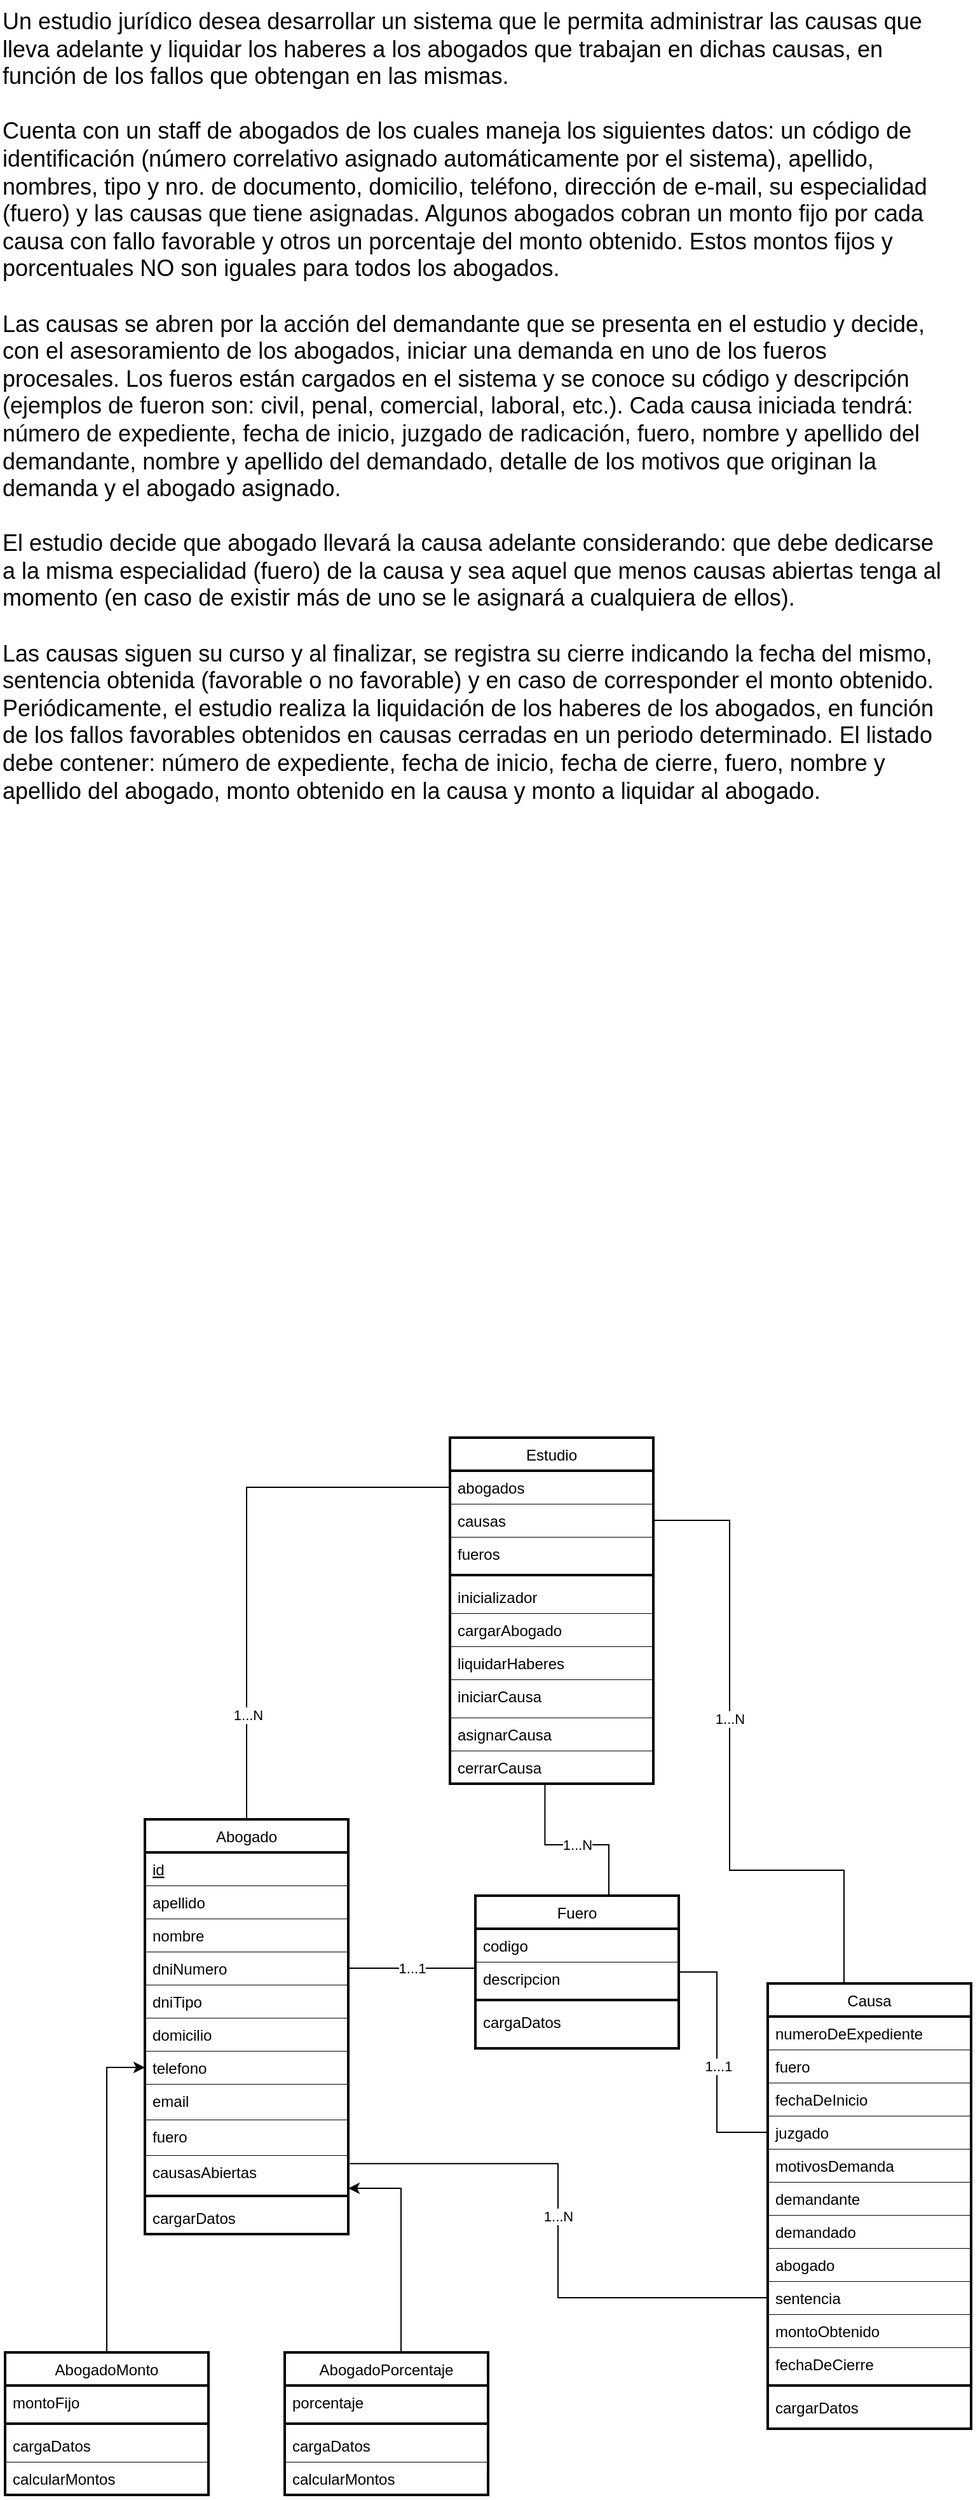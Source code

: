 <mxfile version="26.2.14">
  <diagram id="nPrbaPytp_9vwMqdARKt" name="Página-1">
    <mxGraphModel dx="1075" dy="1802" grid="1" gridSize="10" guides="1" tooltips="1" connect="1" arrows="1" fold="1" page="1" pageScale="1" pageWidth="827" pageHeight="1169" math="0" shadow="0">
      <root>
        <mxCell id="WIyWlLk6GJQsqaUBKTNV-0" />
        <mxCell id="WIyWlLk6GJQsqaUBKTNV-1" parent="WIyWlLk6GJQsqaUBKTNV-0" />
        <mxCell id="4O37cZlF4Homk0dJ1W0X-19" style="edgeStyle=orthogonalEdgeStyle;rounded=0;orthogonalLoop=1;jettySize=auto;html=1;endArrow=none;startFill=0;exitX=0;exitY=0.5;exitDx=0;exitDy=0;" parent="WIyWlLk6GJQsqaUBKTNV-1" source="zkfFHV4jXpPFQw0GAbJ--19" target="WocVs_nFNmPU2-qUiD_d-23" edge="1">
          <mxGeometry relative="1" as="geometry">
            <Array as="points">
              <mxPoint x="404" y="437" />
            </Array>
          </mxGeometry>
        </mxCell>
        <mxCell id="4O37cZlF4Homk0dJ1W0X-20" value="1...1" style="edgeLabel;html=1;align=center;verticalAlign=middle;resizable=0;points=[];" parent="4O37cZlF4Homk0dJ1W0X-19" vertex="1" connectable="0">
          <mxGeometry x="-0.055" y="3" relative="1" as="geometry">
            <mxPoint x="-7" y="-3" as="offset" />
          </mxGeometry>
        </mxCell>
        <mxCell id="4O37cZlF4Homk0dJ1W0X-24" style="edgeStyle=orthogonalEdgeStyle;rounded=0;orthogonalLoop=1;jettySize=auto;html=1;entryX=0;entryY=0.5;entryDx=0;entryDy=0;endArrow=none;startFill=0;" parent="WIyWlLk6GJQsqaUBKTNV-1" source="zkfFHV4jXpPFQw0GAbJ--17" target="WocVs_nFNmPU2-qUiD_d-14" edge="1">
          <mxGeometry relative="1" as="geometry">
            <Array as="points">
              <mxPoint x="594" y="440" />
              <mxPoint x="594" y="566" />
            </Array>
          </mxGeometry>
        </mxCell>
        <mxCell id="4O37cZlF4Homk0dJ1W0X-25" value="1...1" style="edgeLabel;html=1;align=center;verticalAlign=middle;resizable=0;points=[];" parent="4O37cZlF4Homk0dJ1W0X-24" vertex="1" connectable="0">
          <mxGeometry x="0.063" y="1" relative="1" as="geometry">
            <mxPoint as="offset" />
          </mxGeometry>
        </mxCell>
        <mxCell id="zkfFHV4jXpPFQw0GAbJ--17" value="Fuero" style="swimlane;fontStyle=0;align=center;verticalAlign=top;childLayout=stackLayout;horizontal=1;startSize=26;horizontalStack=0;resizeParent=1;resizeLast=0;collapsible=1;marginBottom=0;rounded=0;shadow=0;strokeWidth=2;fillColor=#FFFFFF;perimeterSpacing=0;swimlaneLine=1;swimlaneFillColor=#FFFFFF;" parent="WIyWlLk6GJQsqaUBKTNV-1" vertex="1">
          <mxGeometry x="404" y="380" width="160" height="120" as="geometry">
            <mxRectangle x="550" y="140" width="160" height="26" as="alternateBounds" />
          </mxGeometry>
        </mxCell>
        <mxCell id="zkfFHV4jXpPFQw0GAbJ--18" value="codigo" style="text;align=left;verticalAlign=top;spacingLeft=4;spacingRight=4;overflow=hidden;rotatable=0;points=[[0,0.5],[1,0.5]];portConstraint=eastwest;fillColor=none;strokeWidth=0.5;strokeColor=default;" parent="zkfFHV4jXpPFQw0GAbJ--17" vertex="1">
          <mxGeometry y="26" width="160" height="26" as="geometry" />
        </mxCell>
        <mxCell id="zkfFHV4jXpPFQw0GAbJ--19" value="descripcion" style="text;align=left;verticalAlign=top;spacingLeft=4;spacingRight=4;overflow=hidden;rotatable=0;points=[[0,0.5],[1,0.5]];portConstraint=eastwest;rounded=0;shadow=0;html=0;fillColor=none;" parent="zkfFHV4jXpPFQw0GAbJ--17" vertex="1">
          <mxGeometry y="52" width="160" height="26" as="geometry" />
        </mxCell>
        <mxCell id="zkfFHV4jXpPFQw0GAbJ--23" value="" style="line;html=1;strokeWidth=2;align=left;verticalAlign=middle;spacingTop=-1;spacingLeft=3;spacingRight=3;rotatable=0;labelPosition=right;points=[];portConstraint=eastwest;" parent="zkfFHV4jXpPFQw0GAbJ--17" vertex="1">
          <mxGeometry y="78" width="160" height="8" as="geometry" />
        </mxCell>
        <mxCell id="zkfFHV4jXpPFQw0GAbJ--24" value="cargaDatos" style="text;align=left;verticalAlign=top;spacingLeft=4;spacingRight=4;overflow=hidden;rotatable=0;points=[[0,0.5],[1,0.5]];portConstraint=eastwest;fillColor=none;" parent="zkfFHV4jXpPFQw0GAbJ--17" vertex="1">
          <mxGeometry y="86" width="160" height="26" as="geometry" />
        </mxCell>
        <mxCell id="WocVs_nFNmPU2-qUiD_d-0" value="&lt;font style=&quot;font-size: 18px;&quot;&gt;Un estudio jurídico desea desarrollar un sistema que le permita administrar las causas que&lt;br&gt;lleva adelante y liquidar los haberes a los abogados que trabajan en dichas causas, en&lt;br&gt;función de los fallos que obtengan en las mismas.&lt;/font&gt;&lt;div&gt;&lt;font style=&quot;font-size: 18px;&quot;&gt;&lt;br&gt;Cuenta con un staff de abogados de los cuales maneja los siguientes datos: un código de&lt;br&gt;identificación (número correlativo asignado automáticamente por el sistema), apellido,&lt;br&gt;nombres, tipo y nro. de documento, domicilio, teléfono, dirección de e-mail, su especialidad&lt;br&gt;(fuero) y las causas que tiene asignadas. Algunos abogados cobran un monto fijo por cada&lt;br&gt;causa con fallo favorable y otros un porcentaje del monto obtenido. Estos montos fijos y&lt;br&gt;porcentuales NO son iguales para todos los abogados.&lt;br&gt;&lt;br&gt;&lt;/font&gt;&lt;/div&gt;&lt;div&gt;&lt;font style=&quot;font-size: 18px;&quot;&gt;Las causas se abren por la acción del demandante que se presenta en el estudio y decide,&lt;br&gt;con el asesoramiento de los abogados, iniciar una demanda en uno de los fueros&lt;br&gt;procesales. Los fueros están cargados en el sistema y se conoce su código y descripción&lt;br&gt;(ejemplos de fueron son: civil, penal, comercial, laboral, etc.). Cada causa iniciada tendrá:&lt;br&gt;número de expediente, fecha de inicio, juzgado de radicación, fuero, nombre y apellido del&lt;br&gt;demandante, nombre y apellido del demandado, detalle de los motivos que originan la&lt;br&gt;demanda y el abogado asignado.&lt;br&gt;&lt;br&gt;&lt;/font&gt;&lt;/div&gt;&lt;div&gt;&lt;font style=&quot;font-size: 18px;&quot;&gt;El estudio decide que abogado llevará la causa adelante considerando: que debe dedicarse&lt;br&gt;a la misma especialidad (fuero) de la causa y sea aquel que menos causas abiertas tenga al&lt;br&gt;momento (en caso de existir más de uno se le asignará a cualquiera de ellos).&lt;br&gt;&lt;br&gt;&lt;/font&gt;&lt;/div&gt;&lt;div&gt;&lt;font style=&quot;font-size: 18px;&quot;&gt;Las causas siguen su curso y al finalizar, se registra su cierre indicando la fecha del mismo,&lt;br&gt;sentencia obtenida (favorable o no favorable) y en caso de corresponder el monto obtenido.&lt;br&gt;Periódicamente, el estudio realiza la liquidación de los haberes de los abogados, en función&lt;br&gt;de los fallos favorables obtenidos en causas cerradas en un periodo determinado. El listado&lt;br&gt;debe contener: número de expediente, fecha de inicio, fecha de cierre, fuero, nombre y&lt;br&gt;apellido del abogado, monto obtenido en la causa y monto a liquidar al abogado.&lt;/font&gt;&lt;/div&gt;" style="text;whiteSpace=wrap;html=1;" parent="WIyWlLk6GJQsqaUBKTNV-1" vertex="1">
          <mxGeometry x="30" y="-1110" width="770" height="1060" as="geometry" />
        </mxCell>
        <mxCell id="WocVs_nFNmPU2-qUiD_d-1" value="Estudio" style="swimlane;fontStyle=0;align=center;verticalAlign=top;childLayout=stackLayout;horizontal=1;startSize=26;horizontalStack=0;resizeParent=1;resizeLast=0;collapsible=1;marginBottom=0;rounded=0;shadow=0;strokeWidth=2;swimlaneFillColor=#FFFFFF;" parent="WIyWlLk6GJQsqaUBKTNV-1" vertex="1">
          <mxGeometry x="384" y="20" width="160" height="272" as="geometry">
            <mxRectangle x="550" y="140" width="160" height="26" as="alternateBounds" />
          </mxGeometry>
        </mxCell>
        <mxCell id="WocVs_nFNmPU2-qUiD_d-2" value="abogados" style="text;align=left;verticalAlign=top;spacingLeft=4;spacingRight=4;overflow=hidden;rotatable=0;points=[[0,0.5],[1,0.5]];portConstraint=eastwest;fillColor=none;strokeWidth=0.5;strokeColor=default;" parent="WocVs_nFNmPU2-qUiD_d-1" vertex="1">
          <mxGeometry y="26" width="160" height="26" as="geometry" />
        </mxCell>
        <mxCell id="WocVs_nFNmPU2-qUiD_d-3" value="causas" style="text;align=left;verticalAlign=top;spacingLeft=4;spacingRight=4;overflow=hidden;rotatable=0;points=[[0,0.5],[1,0.5]];portConstraint=eastwest;rounded=0;shadow=0;html=0;fillColor=none;strokeWidth=0.5;strokeColor=default;" parent="WocVs_nFNmPU2-qUiD_d-1" vertex="1">
          <mxGeometry y="52" width="160" height="26" as="geometry" />
        </mxCell>
        <mxCell id="wk-J22gKXtRtqj58cMsg-0" value="fueros" style="text;align=left;verticalAlign=top;spacingLeft=4;spacingRight=4;overflow=hidden;rotatable=0;points=[[0,0.5],[1,0.5]];portConstraint=eastwest;rounded=0;shadow=0;html=0;fillColor=none;strokeWidth=1;" vertex="1" parent="WocVs_nFNmPU2-qUiD_d-1">
          <mxGeometry y="78" width="160" height="26" as="geometry" />
        </mxCell>
        <mxCell id="WocVs_nFNmPU2-qUiD_d-7" value="" style="line;html=1;strokeWidth=2;align=left;verticalAlign=middle;spacingTop=-1;spacingLeft=3;spacingRight=3;rotatable=0;labelPosition=right;points=[];portConstraint=eastwest;" parent="WocVs_nFNmPU2-qUiD_d-1" vertex="1">
          <mxGeometry y="104" width="160" height="8" as="geometry" />
        </mxCell>
        <mxCell id="WocVs_nFNmPU2-qUiD_d-8" value="inicializador" style="text;align=left;verticalAlign=top;spacingLeft=4;spacingRight=4;overflow=hidden;rotatable=0;points=[[0,0.5],[1,0.5]];portConstraint=eastwest;fillColor=none;strokeColor=none;strokeWidth=0.5;" parent="WocVs_nFNmPU2-qUiD_d-1" vertex="1">
          <mxGeometry y="112" width="160" height="26" as="geometry" />
        </mxCell>
        <mxCell id="wk-J22gKXtRtqj58cMsg-1" value="cargarAbogado" style="text;align=left;verticalAlign=top;spacingLeft=4;spacingRight=4;overflow=hidden;rotatable=0;points=[[0,0.5],[1,0.5]];portConstraint=eastwest;fillColor=none;strokeColor=default;strokeWidth=0.5;" vertex="1" parent="WocVs_nFNmPU2-qUiD_d-1">
          <mxGeometry y="138" width="160" height="26" as="geometry" />
        </mxCell>
        <mxCell id="4O37cZlF4Homk0dJ1W0X-21" value="liquidarHaberes" style="text;align=left;verticalAlign=top;spacingLeft=4;spacingRight=4;overflow=hidden;rotatable=0;points=[[0,0.5],[1,0.5]];portConstraint=eastwest;fillColor=none;strokeColor=default;strokeWidth=0.5;" parent="WocVs_nFNmPU2-qUiD_d-1" vertex="1">
          <mxGeometry y="164" width="160" height="26" as="geometry" />
        </mxCell>
        <mxCell id="4O37cZlF4Homk0dJ1W0X-27" value="iniciarCausa" style="text;align=left;verticalAlign=top;spacingLeft=4;spacingRight=4;overflow=hidden;rotatable=0;points=[[0,0.5],[1,0.5]];portConstraint=eastwest;fillColor=none;strokeColor=default;strokeWidth=0.5;" parent="WocVs_nFNmPU2-qUiD_d-1" vertex="1">
          <mxGeometry y="190" width="160" height="30" as="geometry" />
        </mxCell>
        <mxCell id="4O37cZlF4Homk0dJ1W0X-23" value="asignarCausa" style="text;align=left;verticalAlign=top;spacingLeft=4;spacingRight=4;overflow=hidden;rotatable=0;points=[[0,0.5],[1,0.5]];portConstraint=eastwest;fillColor=none;strokeColor=default;strokeWidth=0.5;" parent="WocVs_nFNmPU2-qUiD_d-1" vertex="1">
          <mxGeometry y="220" width="160" height="26" as="geometry" />
        </mxCell>
        <mxCell id="4O37cZlF4Homk0dJ1W0X-26" value="cerrarCausa" style="text;align=left;verticalAlign=top;spacingLeft=4;spacingRight=4;overflow=hidden;rotatable=0;points=[[0,0.5],[1,0.5]];portConstraint=eastwest;fillColor=none;" parent="WocVs_nFNmPU2-qUiD_d-1" vertex="1">
          <mxGeometry y="246" width="160" height="26" as="geometry" />
        </mxCell>
        <mxCell id="WocVs_nFNmPU2-qUiD_d-58" style="edgeStyle=orthogonalEdgeStyle;rounded=0;orthogonalLoop=1;jettySize=auto;html=1;entryX=0;entryY=0.5;entryDx=0;entryDy=0;endArrow=none;startFill=0;" parent="WIyWlLk6GJQsqaUBKTNV-1" source="WocVs_nFNmPU2-qUiD_d-19" target="WocVs_nFNmPU2-qUiD_d-2" edge="1">
          <mxGeometry relative="1" as="geometry" />
        </mxCell>
        <mxCell id="WocVs_nFNmPU2-qUiD_d-68" value="1...N" style="edgeLabel;html=1;align=center;verticalAlign=middle;resizable=0;points=[];shadow=0;strokeColor=#000000;" parent="WocVs_nFNmPU2-qUiD_d-58" vertex="1" connectable="0">
          <mxGeometry x="-0.613" y="-1" relative="1" as="geometry">
            <mxPoint y="-1" as="offset" />
          </mxGeometry>
        </mxCell>
        <mxCell id="WocVs_nFNmPU2-qUiD_d-19" value="Abogado" style="swimlane;fontStyle=0;align=center;verticalAlign=top;childLayout=stackLayout;horizontal=1;startSize=26;horizontalStack=0;resizeParent=1;resizeLast=0;collapsible=1;marginBottom=0;rounded=0;shadow=0;strokeWidth=2;fillColor=#FFFFFF;swimlaneFillColor=#FFFFFF;" parent="WIyWlLk6GJQsqaUBKTNV-1" vertex="1">
          <mxGeometry x="144" y="320" width="160" height="326" as="geometry">
            <mxRectangle x="550" y="140" width="160" height="26" as="alternateBounds" />
          </mxGeometry>
        </mxCell>
        <mxCell id="WocVs_nFNmPU2-qUiD_d-20" value="id" style="text;align=left;verticalAlign=top;spacingLeft=4;spacingRight=4;overflow=hidden;rotatable=0;points=[[0,0.5],[1,0.5]];portConstraint=eastwest;fillColor=none;strokeColor=default;strokeWidth=0.5;fontStyle=4" parent="WocVs_nFNmPU2-qUiD_d-19" vertex="1">
          <mxGeometry y="26" width="160" height="26" as="geometry" />
        </mxCell>
        <mxCell id="WocVs_nFNmPU2-qUiD_d-21" value="apellido" style="text;align=left;verticalAlign=top;spacingLeft=4;spacingRight=4;overflow=hidden;rotatable=0;points=[[0,0.5],[1,0.5]];portConstraint=eastwest;rounded=0;shadow=0;html=0;fillColor=none;strokeColor=default;strokeWidth=0.5;" parent="WocVs_nFNmPU2-qUiD_d-19" vertex="1">
          <mxGeometry y="52" width="160" height="26" as="geometry" />
        </mxCell>
        <mxCell id="WocVs_nFNmPU2-qUiD_d-22" value="nombre" style="text;align=left;verticalAlign=top;spacingLeft=4;spacingRight=4;overflow=hidden;rotatable=0;points=[[0,0.5],[1,0.5]];portConstraint=eastwest;rounded=0;shadow=0;html=0;fillColor=none;strokeColor=default;strokeWidth=0.5;" parent="WocVs_nFNmPU2-qUiD_d-19" vertex="1">
          <mxGeometry y="78" width="160" height="26" as="geometry" />
        </mxCell>
        <mxCell id="WocVs_nFNmPU2-qUiD_d-23" value="dniNumero" style="text;align=left;verticalAlign=top;spacingLeft=4;spacingRight=4;overflow=hidden;rotatable=0;points=[[0,0.5],[1,0.5]];portConstraint=eastwest;rounded=0;shadow=0;html=0;fillColor=none;strokeColor=default;strokeWidth=0.5;" parent="WocVs_nFNmPU2-qUiD_d-19" vertex="1">
          <mxGeometry y="104" width="160" height="26" as="geometry" />
        </mxCell>
        <mxCell id="4O37cZlF4Homk0dJ1W0X-4" value="dniTipo" style="text;align=left;verticalAlign=top;spacingLeft=4;spacingRight=4;overflow=hidden;rotatable=0;points=[[0,0.5],[1,0.5]];portConstraint=eastwest;rounded=0;shadow=0;html=0;fillColor=none;strokeColor=default;strokeWidth=0.5;" parent="WocVs_nFNmPU2-qUiD_d-19" vertex="1">
          <mxGeometry y="130" width="160" height="26" as="geometry" />
        </mxCell>
        <mxCell id="WocVs_nFNmPU2-qUiD_d-24" value="domicilio" style="text;align=left;verticalAlign=top;spacingLeft=4;spacingRight=4;overflow=hidden;rotatable=0;points=[[0,0.5],[1,0.5]];portConstraint=eastwest;rounded=0;shadow=0;html=0;fillColor=none;strokeColor=default;strokeWidth=0.5;" parent="WocVs_nFNmPU2-qUiD_d-19" vertex="1">
          <mxGeometry y="156" width="160" height="26" as="geometry" />
        </mxCell>
        <mxCell id="WocVs_nFNmPU2-qUiD_d-26" value="telefono" style="text;align=left;verticalAlign=top;spacingLeft=4;spacingRight=4;overflow=hidden;rotatable=0;points=[[0,0.5],[1,0.5]];portConstraint=eastwest;fillColor=none;strokeColor=default;strokeWidth=0.5;" parent="WocVs_nFNmPU2-qUiD_d-19" vertex="1">
          <mxGeometry y="182" width="160" height="26" as="geometry" />
        </mxCell>
        <mxCell id="WocVs_nFNmPU2-qUiD_d-27" value="email" style="text;align=left;verticalAlign=top;spacingLeft=4;spacingRight=4;overflow=hidden;rotatable=0;points=[[0,0.5],[1,0.5]];portConstraint=eastwest;fillColor=none;strokeColor=default;strokeWidth=0.5;" parent="WocVs_nFNmPU2-qUiD_d-19" vertex="1">
          <mxGeometry y="208" width="160" height="28" as="geometry" />
        </mxCell>
        <mxCell id="WocVs_nFNmPU2-qUiD_d-39" value="fuero" style="text;align=left;verticalAlign=top;spacingLeft=4;spacingRight=4;overflow=hidden;rotatable=0;points=[[0,0.5],[1,0.5]];portConstraint=eastwest;fillColor=none;strokeColor=default;strokeWidth=0.5;" parent="WocVs_nFNmPU2-qUiD_d-19" vertex="1">
          <mxGeometry y="236" width="160" height="28" as="geometry" />
        </mxCell>
        <mxCell id="WocVs_nFNmPU2-qUiD_d-40" value="causasAbiertas" style="text;align=left;verticalAlign=top;spacingLeft=4;spacingRight=4;overflow=hidden;rotatable=0;points=[[0,0.5],[1,0.5]];portConstraint=eastwest;fillColor=none;" parent="WocVs_nFNmPU2-qUiD_d-19" vertex="1">
          <mxGeometry y="264" width="160" height="28" as="geometry" />
        </mxCell>
        <mxCell id="WocVs_nFNmPU2-qUiD_d-41" value="" style="line;html=1;strokeWidth=2;align=left;verticalAlign=middle;spacingTop=-1;spacingLeft=3;spacingRight=3;rotatable=0;labelPosition=right;points=[];portConstraint=eastwest;" parent="WocVs_nFNmPU2-qUiD_d-19" vertex="1">
          <mxGeometry y="292" width="160" height="8" as="geometry" />
        </mxCell>
        <mxCell id="WocVs_nFNmPU2-qUiD_d-64" value="cargarDatos" style="text;align=left;verticalAlign=top;spacingLeft=4;spacingRight=4;overflow=hidden;rotatable=0;points=[[0,0.5],[1,0.5]];portConstraint=eastwest;fillColor=none;" parent="WocVs_nFNmPU2-qUiD_d-19" vertex="1">
          <mxGeometry y="300" width="160" height="26" as="geometry" />
        </mxCell>
        <mxCell id="WocVs_nFNmPU2-qUiD_d-72" style="edgeStyle=orthogonalEdgeStyle;rounded=0;orthogonalLoop=1;jettySize=auto;html=1;endArrow=none;startFill=0;" parent="WIyWlLk6GJQsqaUBKTNV-1" source="WocVs_nFNmPU2-qUiD_d-10" target="WocVs_nFNmPU2-qUiD_d-3" edge="1">
          <mxGeometry relative="1" as="geometry">
            <mxPoint x="554" y="150" as="targetPoint" />
            <Array as="points">
              <mxPoint x="694" y="360" />
              <mxPoint x="604" y="360" />
              <mxPoint x="604" y="85" />
            </Array>
          </mxGeometry>
        </mxCell>
        <mxCell id="WocVs_nFNmPU2-qUiD_d-73" value="1...N" style="edgeLabel;html=1;align=center;verticalAlign=middle;resizable=0;points=[];" parent="WocVs_nFNmPU2-qUiD_d-72" vertex="1" connectable="0">
          <mxGeometry x="-0.112" y="-4" relative="1" as="geometry">
            <mxPoint x="-4" y="-70" as="offset" />
          </mxGeometry>
        </mxCell>
        <mxCell id="WocVs_nFNmPU2-qUiD_d-10" value="Causa" style="swimlane;fontStyle=0;align=center;verticalAlign=top;childLayout=stackLayout;horizontal=1;startSize=26;horizontalStack=0;resizeParent=1;resizeLast=0;collapsible=1;marginBottom=0;rounded=0;shadow=0;strokeWidth=2;fillColor=#FFFFFF;swimlaneFillColor=#FFFFFF;" parent="WIyWlLk6GJQsqaUBKTNV-1" vertex="1">
          <mxGeometry x="634" y="449" width="160" height="350" as="geometry">
            <mxRectangle x="550" y="140" width="160" height="26" as="alternateBounds" />
          </mxGeometry>
        </mxCell>
        <mxCell id="WocVs_nFNmPU2-qUiD_d-11" value="numeroDeExpediente" style="text;align=left;verticalAlign=top;spacingLeft=4;spacingRight=4;overflow=hidden;rotatable=0;points=[[0,0.5],[1,0.5]];portConstraint=eastwest;fillColor=none;strokeColor=default;strokeWidth=0.5;" parent="WocVs_nFNmPU2-qUiD_d-10" vertex="1">
          <mxGeometry y="26" width="160" height="26" as="geometry" />
        </mxCell>
        <mxCell id="WocVs_nFNmPU2-qUiD_d-12" value="fuero" style="text;align=left;verticalAlign=top;spacingLeft=4;spacingRight=4;overflow=hidden;rotatable=0;points=[[0,0.5],[1,0.5]];portConstraint=eastwest;rounded=0;shadow=0;html=0;fillColor=none;strokeColor=default;strokeWidth=0.5;" parent="WocVs_nFNmPU2-qUiD_d-10" vertex="1">
          <mxGeometry y="52" width="160" height="26" as="geometry" />
        </mxCell>
        <mxCell id="WocVs_nFNmPU2-qUiD_d-13" value="fechaDeInicio" style="text;align=left;verticalAlign=top;spacingLeft=4;spacingRight=4;overflow=hidden;rotatable=0;points=[[0,0.5],[1,0.5]];portConstraint=eastwest;rounded=0;shadow=0;html=0;fillColor=none;strokeColor=default;strokeWidth=0.5;" parent="WocVs_nFNmPU2-qUiD_d-10" vertex="1">
          <mxGeometry y="78" width="160" height="26" as="geometry" />
        </mxCell>
        <mxCell id="WocVs_nFNmPU2-qUiD_d-14" value="juzgado" style="text;align=left;verticalAlign=top;spacingLeft=4;spacingRight=4;overflow=hidden;rotatable=0;points=[[0,0.5],[1,0.5]];portConstraint=eastwest;rounded=0;shadow=0;html=0;fillColor=none;strokeColor=default;strokeWidth=0.5;" parent="WocVs_nFNmPU2-qUiD_d-10" vertex="1">
          <mxGeometry y="104" width="160" height="26" as="geometry" />
        </mxCell>
        <mxCell id="4O37cZlF4Homk0dJ1W0X-3" value="motivosDemanda" style="text;align=left;verticalAlign=top;spacingLeft=4;spacingRight=4;overflow=hidden;rotatable=0;points=[[0,0.5],[1,0.5]];portConstraint=eastwest;rounded=0;shadow=0;html=0;fillColor=none;strokeColor=default;strokeWidth=0.5;" parent="WocVs_nFNmPU2-qUiD_d-10" vertex="1">
          <mxGeometry y="130" width="160" height="26" as="geometry" />
        </mxCell>
        <mxCell id="WocVs_nFNmPU2-qUiD_d-43" value="demandante" style="text;align=left;verticalAlign=top;spacingLeft=4;spacingRight=4;overflow=hidden;rotatable=0;points=[[0,0.5],[1,0.5]];portConstraint=eastwest;rounded=0;shadow=0;html=0;fillColor=none;strokeColor=default;strokeWidth=0.5;" parent="WocVs_nFNmPU2-qUiD_d-10" vertex="1">
          <mxGeometry y="156" width="160" height="26" as="geometry" />
        </mxCell>
        <mxCell id="WocVs_nFNmPU2-qUiD_d-44" value="demandado" style="text;align=left;verticalAlign=top;spacingLeft=4;spacingRight=4;overflow=hidden;rotatable=0;points=[[0,0.5],[1,0.5]];portConstraint=eastwest;rounded=0;shadow=0;html=0;fillColor=none;strokeColor=default;strokeWidth=0.5;" parent="WocVs_nFNmPU2-qUiD_d-10" vertex="1">
          <mxGeometry y="182" width="160" height="26" as="geometry" />
        </mxCell>
        <mxCell id="WocVs_nFNmPU2-qUiD_d-47" value="abogado" style="text;align=left;verticalAlign=top;spacingLeft=4;spacingRight=4;overflow=hidden;rotatable=0;points=[[0,0.5],[1,0.5]];portConstraint=eastwest;rounded=0;shadow=0;html=0;fillColor=none;strokeColor=default;strokeWidth=0.5;" parent="WocVs_nFNmPU2-qUiD_d-10" vertex="1">
          <mxGeometry y="208" width="160" height="26" as="geometry" />
        </mxCell>
        <mxCell id="4O37cZlF4Homk0dJ1W0X-0" value="sentencia" style="text;align=left;verticalAlign=top;spacingLeft=4;spacingRight=4;overflow=hidden;rotatable=0;points=[[0,0.5],[1,0.5]];portConstraint=eastwest;rounded=0;shadow=0;html=0;fillColor=none;strokeColor=default;strokeWidth=0.5;" parent="WocVs_nFNmPU2-qUiD_d-10" vertex="1">
          <mxGeometry y="234" width="160" height="26" as="geometry" />
        </mxCell>
        <mxCell id="4O37cZlF4Homk0dJ1W0X-1" value="montoObtenido" style="text;align=left;verticalAlign=top;spacingLeft=4;spacingRight=4;overflow=hidden;rotatable=0;points=[[0,0.5],[1,0.5]];portConstraint=eastwest;rounded=0;shadow=0;html=0;fillColor=none;strokeColor=default;strokeWidth=0.5;" parent="WocVs_nFNmPU2-qUiD_d-10" vertex="1">
          <mxGeometry y="260" width="160" height="26" as="geometry" />
        </mxCell>
        <mxCell id="4O37cZlF4Homk0dJ1W0X-2" value="fechaDeCierre" style="text;align=left;verticalAlign=top;spacingLeft=4;spacingRight=4;overflow=hidden;rotatable=0;points=[[0,0.5],[1,0.5]];portConstraint=eastwest;rounded=0;shadow=0;html=0;fillColor=none;strokeColor=none;strokeWidth=0.5;" parent="WocVs_nFNmPU2-qUiD_d-10" vertex="1">
          <mxGeometry y="286" width="160" height="26" as="geometry" />
        </mxCell>
        <mxCell id="WocVs_nFNmPU2-qUiD_d-16" value="" style="line;html=1;strokeWidth=2;align=left;verticalAlign=middle;spacingTop=-1;spacingLeft=3;spacingRight=3;rotatable=0;labelPosition=right;points=[];portConstraint=eastwest;fillColor=#FFFFFF;" parent="WocVs_nFNmPU2-qUiD_d-10" vertex="1">
          <mxGeometry y="312" width="160" height="8" as="geometry" />
        </mxCell>
        <mxCell id="WocVs_nFNmPU2-qUiD_d-17" value="cargarDatos" style="text;align=left;verticalAlign=top;spacingLeft=4;spacingRight=4;overflow=hidden;rotatable=0;points=[[0,0.5],[1,0.5]];portConstraint=eastwest;fillColor=none;" parent="WocVs_nFNmPU2-qUiD_d-10" vertex="1">
          <mxGeometry y="320" width="160" height="30" as="geometry" />
        </mxCell>
        <mxCell id="4O37cZlF4Homk0dJ1W0X-17" style="edgeStyle=orthogonalEdgeStyle;rounded=0;orthogonalLoop=1;jettySize=auto;html=1;" parent="WIyWlLk6GJQsqaUBKTNV-1" source="4O37cZlF4Homk0dJ1W0X-7" target="WocVs_nFNmPU2-qUiD_d-26" edge="1">
          <mxGeometry relative="1" as="geometry" />
        </mxCell>
        <mxCell id="4O37cZlF4Homk0dJ1W0X-7" value="AbogadoMonto" style="swimlane;fontStyle=0;align=center;verticalAlign=top;childLayout=stackLayout;horizontal=1;startSize=26;horizontalStack=0;resizeParent=1;resizeLast=0;collapsible=1;marginBottom=0;rounded=0;shadow=0;strokeWidth=2;fillColor=#FFFFFF;swimlaneFillColor=#FFFFFF;" parent="WIyWlLk6GJQsqaUBKTNV-1" vertex="1">
          <mxGeometry x="34" y="739" width="160" height="112" as="geometry">
            <mxRectangle x="550" y="140" width="160" height="26" as="alternateBounds" />
          </mxGeometry>
        </mxCell>
        <mxCell id="4O37cZlF4Homk0dJ1W0X-8" value="montoFijo" style="text;align=left;verticalAlign=top;spacingLeft=4;spacingRight=4;overflow=hidden;rotatable=0;points=[[0,0.5],[1,0.5]];portConstraint=eastwest;fillColor=none;strokeColor=none;strokeWidth=0.5;" parent="4O37cZlF4Homk0dJ1W0X-7" vertex="1">
          <mxGeometry y="26" width="160" height="26" as="geometry" />
        </mxCell>
        <mxCell id="4O37cZlF4Homk0dJ1W0X-10" value="" style="line;html=1;strokeWidth=2;align=left;verticalAlign=middle;spacingTop=-1;spacingLeft=3;spacingRight=3;rotatable=0;labelPosition=right;points=[];portConstraint=eastwest;fillColor=none;" parent="4O37cZlF4Homk0dJ1W0X-7" vertex="1">
          <mxGeometry y="52" width="160" height="8" as="geometry" />
        </mxCell>
        <mxCell id="4O37cZlF4Homk0dJ1W0X-11" value="cargaDatos" style="text;align=left;verticalAlign=top;spacingLeft=4;spacingRight=4;overflow=hidden;rotatable=0;points=[[0,0.5],[1,0.5]];portConstraint=eastwest;fillColor=none;strokeColor=none;" parent="4O37cZlF4Homk0dJ1W0X-7" vertex="1">
          <mxGeometry y="60" width="160" height="26" as="geometry" />
        </mxCell>
        <mxCell id="wk-J22gKXtRtqj58cMsg-7" value="calcularMontos" style="text;align=left;verticalAlign=top;spacingLeft=4;spacingRight=4;overflow=hidden;rotatable=0;points=[[0,0.5],[1,0.5]];portConstraint=eastwest;fillColor=none;strokeColor=default;strokeWidth=0.5;" vertex="1" parent="4O37cZlF4Homk0dJ1W0X-7">
          <mxGeometry y="86" width="160" height="26" as="geometry" />
        </mxCell>
        <mxCell id="4O37cZlF4Homk0dJ1W0X-18" style="edgeStyle=orthogonalEdgeStyle;rounded=0;orthogonalLoop=1;jettySize=auto;html=1;entryX=1;entryY=0.929;entryDx=0;entryDy=0;entryPerimeter=0;exitX=0.572;exitY=0.008;exitDx=0;exitDy=0;exitPerimeter=0;" parent="WIyWlLk6GJQsqaUBKTNV-1" source="4O37cZlF4Homk0dJ1W0X-12" target="WocVs_nFNmPU2-qUiD_d-40" edge="1">
          <mxGeometry relative="1" as="geometry">
            <mxPoint x="349.0" y="759" as="sourcePoint" />
            <mxPoint x="339" y="610" as="targetPoint" />
            <Array as="points">
              <mxPoint x="345" y="610" />
            </Array>
          </mxGeometry>
        </mxCell>
        <mxCell id="4O37cZlF4Homk0dJ1W0X-12" value="AbogadoPorcentaje" style="swimlane;fontStyle=0;align=center;verticalAlign=top;childLayout=stackLayout;horizontal=1;startSize=26;horizontalStack=0;resizeParent=1;resizeLast=0;collapsible=1;marginBottom=0;rounded=0;shadow=0;strokeWidth=2;fillColor=#FFFFFF;swimlaneFillColor=#FFFFFF;" parent="WIyWlLk6GJQsqaUBKTNV-1" vertex="1">
          <mxGeometry x="254" y="739" width="160" height="112" as="geometry">
            <mxRectangle x="550" y="140" width="160" height="26" as="alternateBounds" />
          </mxGeometry>
        </mxCell>
        <mxCell id="4O37cZlF4Homk0dJ1W0X-13" value="porcentaje" style="text;align=left;verticalAlign=top;spacingLeft=4;spacingRight=4;overflow=hidden;rotatable=0;points=[[0,0.5],[1,0.5]];portConstraint=eastwest;fillColor=none;strokeColor=none;strokeWidth=0.5;" parent="4O37cZlF4Homk0dJ1W0X-12" vertex="1">
          <mxGeometry y="26" width="160" height="26" as="geometry" />
        </mxCell>
        <mxCell id="4O37cZlF4Homk0dJ1W0X-15" value="" style="line;html=1;strokeWidth=2;align=left;verticalAlign=middle;spacingTop=-1;spacingLeft=3;spacingRight=3;rotatable=0;labelPosition=right;points=[];portConstraint=eastwest;fillColor=none;fillStyle=auto;" parent="4O37cZlF4Homk0dJ1W0X-12" vertex="1">
          <mxGeometry y="52" width="160" height="8" as="geometry" />
        </mxCell>
        <mxCell id="4O37cZlF4Homk0dJ1W0X-16" value="cargaDatos" style="text;align=left;verticalAlign=top;spacingLeft=4;spacingRight=4;overflow=hidden;rotatable=0;points=[[0,0.5],[1,0.5]];portConstraint=eastwest;fillColor=none;" parent="4O37cZlF4Homk0dJ1W0X-12" vertex="1">
          <mxGeometry y="60" width="160" height="26" as="geometry" />
        </mxCell>
        <mxCell id="wk-J22gKXtRtqj58cMsg-6" value="calcularMontos" style="text;align=left;verticalAlign=top;spacingLeft=4;spacingRight=4;overflow=hidden;rotatable=0;points=[[0,0.5],[1,0.5]];portConstraint=eastwest;fillColor=none;strokeColor=default;strokeWidth=0.5;" vertex="1" parent="4O37cZlF4Homk0dJ1W0X-12">
          <mxGeometry y="86" width="160" height="26" as="geometry" />
        </mxCell>
        <mxCell id="wk-J22gKXtRtqj58cMsg-4" style="edgeStyle=orthogonalEdgeStyle;rounded=0;orthogonalLoop=1;jettySize=auto;html=1;endArrow=none;startFill=0;entryX=0.467;entryY=1.005;entryDx=0;entryDy=0;entryPerimeter=0;" edge="1" parent="WIyWlLk6GJQsqaUBKTNV-1" source="zkfFHV4jXpPFQw0GAbJ--17" target="4O37cZlF4Homk0dJ1W0X-26">
          <mxGeometry relative="1" as="geometry">
            <mxPoint x="459" y="310" as="targetPoint" />
            <Array as="points">
              <mxPoint x="509" y="340" />
              <mxPoint x="459" y="340" />
            </Array>
            <mxPoint x="509" y="360" as="sourcePoint" />
          </mxGeometry>
        </mxCell>
        <mxCell id="wk-J22gKXtRtqj58cMsg-5" value="1...N" style="edgeLabel;html=1;align=center;verticalAlign=middle;resizable=0;points=[];" vertex="1" connectable="0" parent="wk-J22gKXtRtqj58cMsg-4">
          <mxGeometry x="-0.112" y="-4" relative="1" as="geometry">
            <mxPoint x="-4" y="4" as="offset" />
          </mxGeometry>
        </mxCell>
        <mxCell id="wk-J22gKXtRtqj58cMsg-8" style="edgeStyle=orthogonalEdgeStyle;rounded=0;orthogonalLoop=1;jettySize=auto;html=1;endArrow=none;startFill=0;exitX=0;exitY=0.5;exitDx=0;exitDy=0;entryX=1.008;entryY=0.237;entryDx=0;entryDy=0;entryPerimeter=0;" edge="1" parent="WIyWlLk6GJQsqaUBKTNV-1" source="4O37cZlF4Homk0dJ1W0X-0" target="WocVs_nFNmPU2-qUiD_d-40">
          <mxGeometry relative="1" as="geometry">
            <mxPoint x="314" y="590" as="targetPoint" />
            <Array as="points">
              <mxPoint x="469" y="696" />
              <mxPoint x="469" y="591" />
            </Array>
            <mxPoint x="559" y="854" as="sourcePoint" />
          </mxGeometry>
        </mxCell>
        <mxCell id="wk-J22gKXtRtqj58cMsg-9" value="1...N" style="edgeLabel;html=1;align=center;verticalAlign=middle;resizable=0;points=[];" vertex="1" connectable="0" parent="wk-J22gKXtRtqj58cMsg-8">
          <mxGeometry x="-0.112" y="-4" relative="1" as="geometry">
            <mxPoint x="-4" y="-37" as="offset" />
          </mxGeometry>
        </mxCell>
      </root>
    </mxGraphModel>
  </diagram>
</mxfile>
